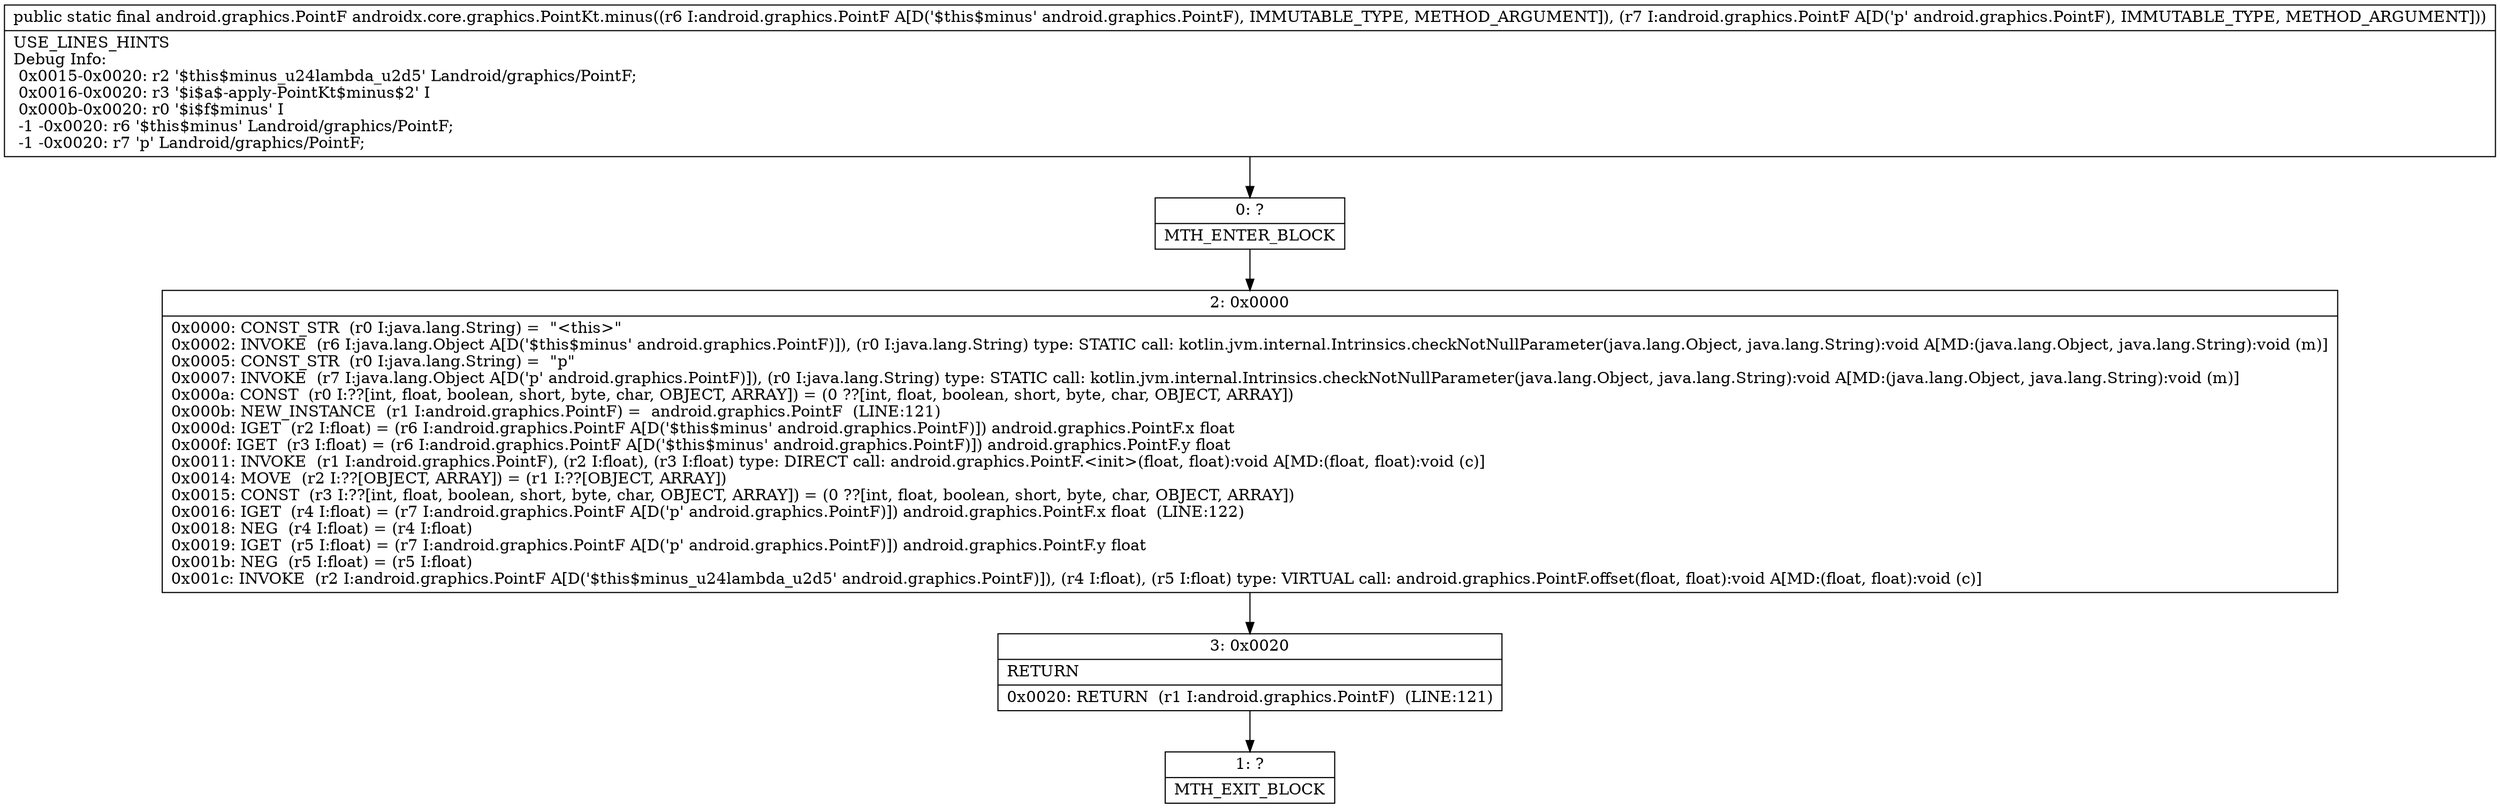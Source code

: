 digraph "CFG forandroidx.core.graphics.PointKt.minus(Landroid\/graphics\/PointF;Landroid\/graphics\/PointF;)Landroid\/graphics\/PointF;" {
Node_0 [shape=record,label="{0\:\ ?|MTH_ENTER_BLOCK\l}"];
Node_2 [shape=record,label="{2\:\ 0x0000|0x0000: CONST_STR  (r0 I:java.lang.String) =  \"\<this\>\" \l0x0002: INVOKE  (r6 I:java.lang.Object A[D('$this$minus' android.graphics.PointF)]), (r0 I:java.lang.String) type: STATIC call: kotlin.jvm.internal.Intrinsics.checkNotNullParameter(java.lang.Object, java.lang.String):void A[MD:(java.lang.Object, java.lang.String):void (m)]\l0x0005: CONST_STR  (r0 I:java.lang.String) =  \"p\" \l0x0007: INVOKE  (r7 I:java.lang.Object A[D('p' android.graphics.PointF)]), (r0 I:java.lang.String) type: STATIC call: kotlin.jvm.internal.Intrinsics.checkNotNullParameter(java.lang.Object, java.lang.String):void A[MD:(java.lang.Object, java.lang.String):void (m)]\l0x000a: CONST  (r0 I:??[int, float, boolean, short, byte, char, OBJECT, ARRAY]) = (0 ??[int, float, boolean, short, byte, char, OBJECT, ARRAY]) \l0x000b: NEW_INSTANCE  (r1 I:android.graphics.PointF) =  android.graphics.PointF  (LINE:121)\l0x000d: IGET  (r2 I:float) = (r6 I:android.graphics.PointF A[D('$this$minus' android.graphics.PointF)]) android.graphics.PointF.x float \l0x000f: IGET  (r3 I:float) = (r6 I:android.graphics.PointF A[D('$this$minus' android.graphics.PointF)]) android.graphics.PointF.y float \l0x0011: INVOKE  (r1 I:android.graphics.PointF), (r2 I:float), (r3 I:float) type: DIRECT call: android.graphics.PointF.\<init\>(float, float):void A[MD:(float, float):void (c)]\l0x0014: MOVE  (r2 I:??[OBJECT, ARRAY]) = (r1 I:??[OBJECT, ARRAY]) \l0x0015: CONST  (r3 I:??[int, float, boolean, short, byte, char, OBJECT, ARRAY]) = (0 ??[int, float, boolean, short, byte, char, OBJECT, ARRAY]) \l0x0016: IGET  (r4 I:float) = (r7 I:android.graphics.PointF A[D('p' android.graphics.PointF)]) android.graphics.PointF.x float  (LINE:122)\l0x0018: NEG  (r4 I:float) = (r4 I:float) \l0x0019: IGET  (r5 I:float) = (r7 I:android.graphics.PointF A[D('p' android.graphics.PointF)]) android.graphics.PointF.y float \l0x001b: NEG  (r5 I:float) = (r5 I:float) \l0x001c: INVOKE  (r2 I:android.graphics.PointF A[D('$this$minus_u24lambda_u2d5' android.graphics.PointF)]), (r4 I:float), (r5 I:float) type: VIRTUAL call: android.graphics.PointF.offset(float, float):void A[MD:(float, float):void (c)]\l}"];
Node_3 [shape=record,label="{3\:\ 0x0020|RETURN\l|0x0020: RETURN  (r1 I:android.graphics.PointF)  (LINE:121)\l}"];
Node_1 [shape=record,label="{1\:\ ?|MTH_EXIT_BLOCK\l}"];
MethodNode[shape=record,label="{public static final android.graphics.PointF androidx.core.graphics.PointKt.minus((r6 I:android.graphics.PointF A[D('$this$minus' android.graphics.PointF), IMMUTABLE_TYPE, METHOD_ARGUMENT]), (r7 I:android.graphics.PointF A[D('p' android.graphics.PointF), IMMUTABLE_TYPE, METHOD_ARGUMENT]))  | USE_LINES_HINTS\lDebug Info:\l  0x0015\-0x0020: r2 '$this$minus_u24lambda_u2d5' Landroid\/graphics\/PointF;\l  0x0016\-0x0020: r3 '$i$a$\-apply\-PointKt$minus$2' I\l  0x000b\-0x0020: r0 '$i$f$minus' I\l  \-1 \-0x0020: r6 '$this$minus' Landroid\/graphics\/PointF;\l  \-1 \-0x0020: r7 'p' Landroid\/graphics\/PointF;\l}"];
MethodNode -> Node_0;Node_0 -> Node_2;
Node_2 -> Node_3;
Node_3 -> Node_1;
}

